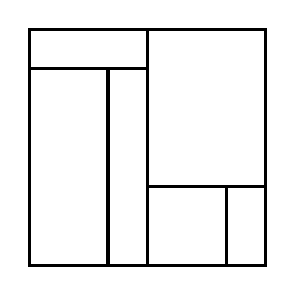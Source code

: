 \begin{tikzpicture}[very thick, scale=.5]
    \draw (0,5) rectangle (3,6);
    \draw (0,0) rectangle (2,5);
    \draw (2,0) rectangle (3,5);
    \draw (3,2) rectangle (6,6);
    \draw (3,0) rectangle (5,2);
    \draw (5,0) rectangle (6,2);
\end{tikzpicture}
